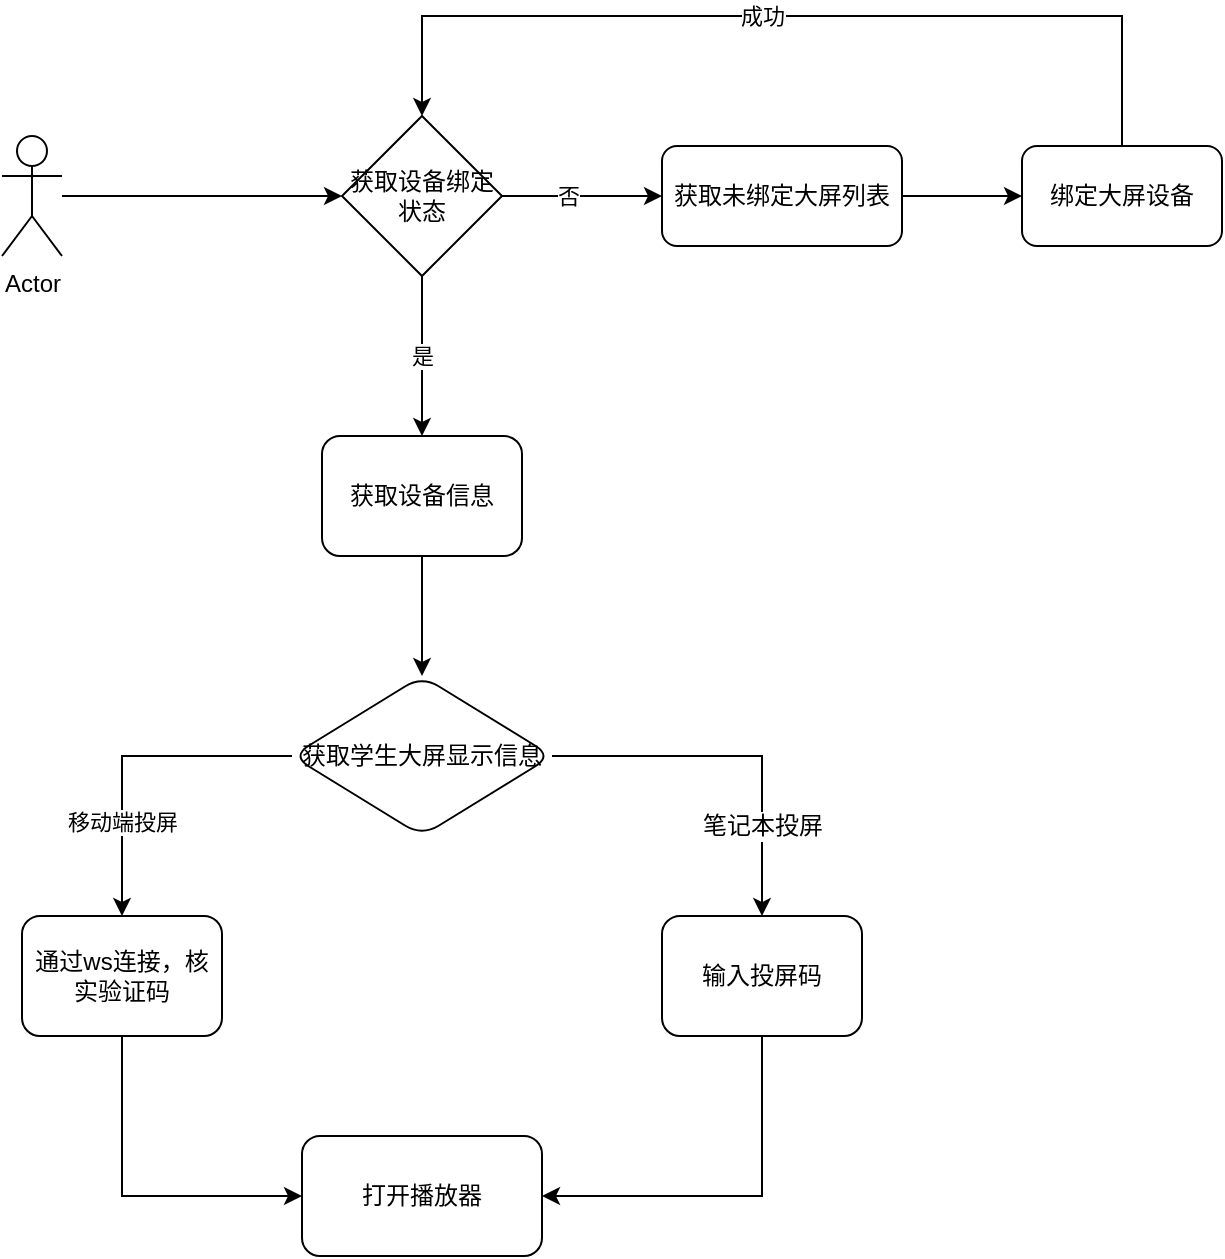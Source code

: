 <mxfile version="20.0.1" type="github">
  <diagram id="Vk4T3AT9-JXEWLc-g8yJ" name="Page-1">
    <mxGraphModel dx="1422" dy="754" grid="1" gridSize="10" guides="1" tooltips="1" connect="1" arrows="1" fold="1" page="1" pageScale="1" pageWidth="827" pageHeight="1169" math="0" shadow="0">
      <root>
        <mxCell id="0" />
        <mxCell id="1" parent="0" />
        <mxCell id="DbG9cYsm_kkEWUzSwjJz-1" value="Actor" style="shape=umlActor;verticalLabelPosition=bottom;verticalAlign=top;html=1;outlineConnect=0;" vertex="1" parent="1">
          <mxGeometry x="140" y="100" width="30" height="60" as="geometry" />
        </mxCell>
        <mxCell id="DbG9cYsm_kkEWUzSwjJz-3" value="" style="endArrow=classic;html=1;rounded=0;entryX=0;entryY=0.5;entryDx=0;entryDy=0;" edge="1" parent="1" source="DbG9cYsm_kkEWUzSwjJz-1">
          <mxGeometry width="50" height="50" relative="1" as="geometry">
            <mxPoint x="390" y="410" as="sourcePoint" />
            <mxPoint x="310" y="130" as="targetPoint" />
          </mxGeometry>
        </mxCell>
        <mxCell id="DbG9cYsm_kkEWUzSwjJz-13" value="成功" style="edgeStyle=orthogonalEdgeStyle;rounded=0;orthogonalLoop=1;jettySize=auto;html=1;exitX=0.5;exitY=0;exitDx=0;exitDy=0;entryX=0.5;entryY=0;entryDx=0;entryDy=0;" edge="1" parent="1" source="DbG9cYsm_kkEWUzSwjJz-17" target="DbG9cYsm_kkEWUzSwjJz-7">
          <mxGeometry x="0.054" relative="1" as="geometry">
            <mxPoint x="420" y="270" as="targetPoint" />
            <Array as="points">
              <mxPoint x="700" y="40" />
              <mxPoint x="350" y="40" />
            </Array>
            <mxPoint as="offset" />
          </mxGeometry>
        </mxCell>
        <mxCell id="DbG9cYsm_kkEWUzSwjJz-18" style="edgeStyle=orthogonalEdgeStyle;rounded=0;orthogonalLoop=1;jettySize=auto;html=1;exitX=1;exitY=0.5;exitDx=0;exitDy=0;entryX=0;entryY=0.5;entryDx=0;entryDy=0;" edge="1" parent="1" source="DbG9cYsm_kkEWUzSwjJz-4" target="DbG9cYsm_kkEWUzSwjJz-17">
          <mxGeometry relative="1" as="geometry" />
        </mxCell>
        <mxCell id="DbG9cYsm_kkEWUzSwjJz-4" value="获取未绑定大屏列表" style="rounded=1;whiteSpace=wrap;html=1;" vertex="1" parent="1">
          <mxGeometry x="470" y="105" width="120" height="50" as="geometry" />
        </mxCell>
        <mxCell id="DbG9cYsm_kkEWUzSwjJz-15" style="edgeStyle=orthogonalEdgeStyle;rounded=0;orthogonalLoop=1;jettySize=auto;html=1;exitX=0.5;exitY=1;exitDx=0;exitDy=0;entryX=0.5;entryY=0;entryDx=0;entryDy=0;" edge="1" parent="1" source="DbG9cYsm_kkEWUzSwjJz-5" target="DbG9cYsm_kkEWUzSwjJz-21">
          <mxGeometry relative="1" as="geometry">
            <mxPoint x="350" y="380" as="targetPoint" />
          </mxGeometry>
        </mxCell>
        <mxCell id="DbG9cYsm_kkEWUzSwjJz-5" value="获取设备信息" style="rounded=1;whiteSpace=wrap;html=1;" vertex="1" parent="1">
          <mxGeometry x="300" y="250" width="100" height="60" as="geometry" />
        </mxCell>
        <mxCell id="DbG9cYsm_kkEWUzSwjJz-8" value="是" style="edgeStyle=orthogonalEdgeStyle;rounded=0;orthogonalLoop=1;jettySize=auto;html=1;exitX=0.5;exitY=1;exitDx=0;exitDy=0;entryX=0.5;entryY=0;entryDx=0;entryDy=0;" edge="1" parent="1" source="DbG9cYsm_kkEWUzSwjJz-7" target="DbG9cYsm_kkEWUzSwjJz-5">
          <mxGeometry relative="1" as="geometry" />
        </mxCell>
        <mxCell id="DbG9cYsm_kkEWUzSwjJz-9" style="edgeStyle=orthogonalEdgeStyle;rounded=0;orthogonalLoop=1;jettySize=auto;html=1;exitX=1;exitY=0.5;exitDx=0;exitDy=0;entryX=0;entryY=0.5;entryDx=0;entryDy=0;" edge="1" parent="1" source="DbG9cYsm_kkEWUzSwjJz-7" target="DbG9cYsm_kkEWUzSwjJz-4">
          <mxGeometry relative="1" as="geometry" />
        </mxCell>
        <mxCell id="DbG9cYsm_kkEWUzSwjJz-10" value="否" style="edgeLabel;html=1;align=center;verticalAlign=middle;resizable=0;points=[];" vertex="1" connectable="0" parent="DbG9cYsm_kkEWUzSwjJz-9">
          <mxGeometry x="-0.186" y="1" relative="1" as="geometry">
            <mxPoint y="1" as="offset" />
          </mxGeometry>
        </mxCell>
        <mxCell id="DbG9cYsm_kkEWUzSwjJz-7" value="&lt;span style=&quot;&quot;&gt;获取设备绑定状态&lt;/span&gt;" style="rhombus;whiteSpace=wrap;html=1;" vertex="1" parent="1">
          <mxGeometry x="310" y="90" width="80" height="80" as="geometry" />
        </mxCell>
        <mxCell id="DbG9cYsm_kkEWUzSwjJz-20" value="移动端投屏" style="edgeStyle=orthogonalEdgeStyle;rounded=0;orthogonalLoop=1;jettySize=auto;html=1;exitX=0;exitY=0.5;exitDx=0;exitDy=0;entryX=0.5;entryY=0;entryDx=0;entryDy=0;" edge="1" parent="1" source="DbG9cYsm_kkEWUzSwjJz-21" target="DbG9cYsm_kkEWUzSwjJz-19">
          <mxGeometry x="0.429" relative="1" as="geometry">
            <mxPoint x="200" y="440" as="sourcePoint" />
            <mxPoint as="offset" />
          </mxGeometry>
        </mxCell>
        <mxCell id="DbG9cYsm_kkEWUzSwjJz-17" value="绑定大屏设备" style="rounded=1;whiteSpace=wrap;html=1;" vertex="1" parent="1">
          <mxGeometry x="650" y="105" width="100" height="50" as="geometry" />
        </mxCell>
        <mxCell id="DbG9cYsm_kkEWUzSwjJz-28" style="edgeStyle=orthogonalEdgeStyle;rounded=0;orthogonalLoop=1;jettySize=auto;html=1;exitX=0.5;exitY=1;exitDx=0;exitDy=0;entryX=0;entryY=0.5;entryDx=0;entryDy=0;fontFamily=Helvetica;fontSize=12;fontColor=default;" edge="1" parent="1" source="DbG9cYsm_kkEWUzSwjJz-19" target="DbG9cYsm_kkEWUzSwjJz-27">
          <mxGeometry relative="1" as="geometry" />
        </mxCell>
        <mxCell id="DbG9cYsm_kkEWUzSwjJz-19" value="通过ws连接，核实验证码" style="rounded=1;whiteSpace=wrap;html=1;" vertex="1" parent="1">
          <mxGeometry x="150" y="490" width="100" height="60" as="geometry" />
        </mxCell>
        <mxCell id="DbG9cYsm_kkEWUzSwjJz-21" value="&lt;span style=&quot;&quot;&gt;获取学生大屏显示信息&lt;/span&gt;" style="rhombus;whiteSpace=wrap;html=1;rounded=1;fontFamily=Helvetica;fontSize=12;fontColor=default;strokeColor=default;fillColor=default;" vertex="1" parent="1">
          <mxGeometry x="285" y="370" width="130" height="80" as="geometry" />
        </mxCell>
        <mxCell id="DbG9cYsm_kkEWUzSwjJz-29" style="edgeStyle=orthogonalEdgeStyle;rounded=0;orthogonalLoop=1;jettySize=auto;html=1;exitX=0.5;exitY=1;exitDx=0;exitDy=0;entryX=1;entryY=0.5;entryDx=0;entryDy=0;fontFamily=Helvetica;fontSize=12;fontColor=default;" edge="1" parent="1" source="DbG9cYsm_kkEWUzSwjJz-22" target="DbG9cYsm_kkEWUzSwjJz-27">
          <mxGeometry relative="1" as="geometry" />
        </mxCell>
        <mxCell id="DbG9cYsm_kkEWUzSwjJz-22" value="输入投屏码" style="rounded=1;whiteSpace=wrap;html=1;" vertex="1" parent="1">
          <mxGeometry x="470" y="490" width="100" height="60" as="geometry" />
        </mxCell>
        <mxCell id="DbG9cYsm_kkEWUzSwjJz-23" style="edgeStyle=orthogonalEdgeStyle;rounded=0;orthogonalLoop=1;jettySize=auto;html=1;exitX=1;exitY=0.5;exitDx=0;exitDy=0;entryX=0.5;entryY=0;entryDx=0;entryDy=0;" edge="1" parent="1" source="DbG9cYsm_kkEWUzSwjJz-21" target="DbG9cYsm_kkEWUzSwjJz-22">
          <mxGeometry relative="1" as="geometry">
            <mxPoint x="415" y="460" as="sourcePoint" />
            <mxPoint x="330" y="560" as="targetPoint" />
          </mxGeometry>
        </mxCell>
        <mxCell id="DbG9cYsm_kkEWUzSwjJz-24" value="笔记本投屏" style="edgeLabel;html=1;align=center;verticalAlign=middle;resizable=0;points=[];fontSize=12;fontFamily=Helvetica;fontColor=default;" vertex="1" connectable="0" parent="DbG9cYsm_kkEWUzSwjJz-23">
          <mxGeometry x="0.185" y="-3" relative="1" as="geometry">
            <mxPoint x="3" y="30" as="offset" />
          </mxGeometry>
        </mxCell>
        <mxCell id="DbG9cYsm_kkEWUzSwjJz-27" value="打开播放器" style="rounded=1;whiteSpace=wrap;html=1;fontFamily=Helvetica;fontSize=12;fontColor=default;strokeColor=default;fillColor=default;" vertex="1" parent="1">
          <mxGeometry x="290" y="600" width="120" height="60" as="geometry" />
        </mxCell>
      </root>
    </mxGraphModel>
  </diagram>
</mxfile>
